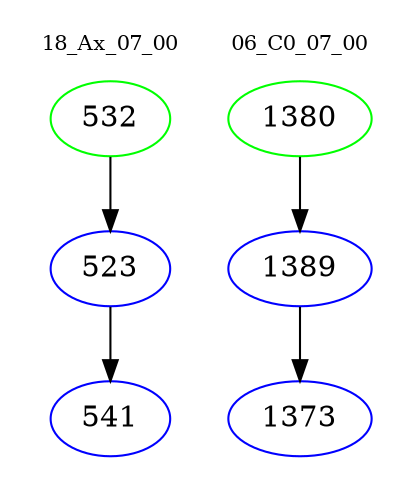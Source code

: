 digraph{
subgraph cluster_0 {
color = white
label = "18_Ax_07_00";
fontsize=10;
T0_532 [label="532", color="green"]
T0_532 -> T0_523 [color="black"]
T0_523 [label="523", color="blue"]
T0_523 -> T0_541 [color="black"]
T0_541 [label="541", color="blue"]
}
subgraph cluster_1 {
color = white
label = "06_C0_07_00";
fontsize=10;
T1_1380 [label="1380", color="green"]
T1_1380 -> T1_1389 [color="black"]
T1_1389 [label="1389", color="blue"]
T1_1389 -> T1_1373 [color="black"]
T1_1373 [label="1373", color="blue"]
}
}
